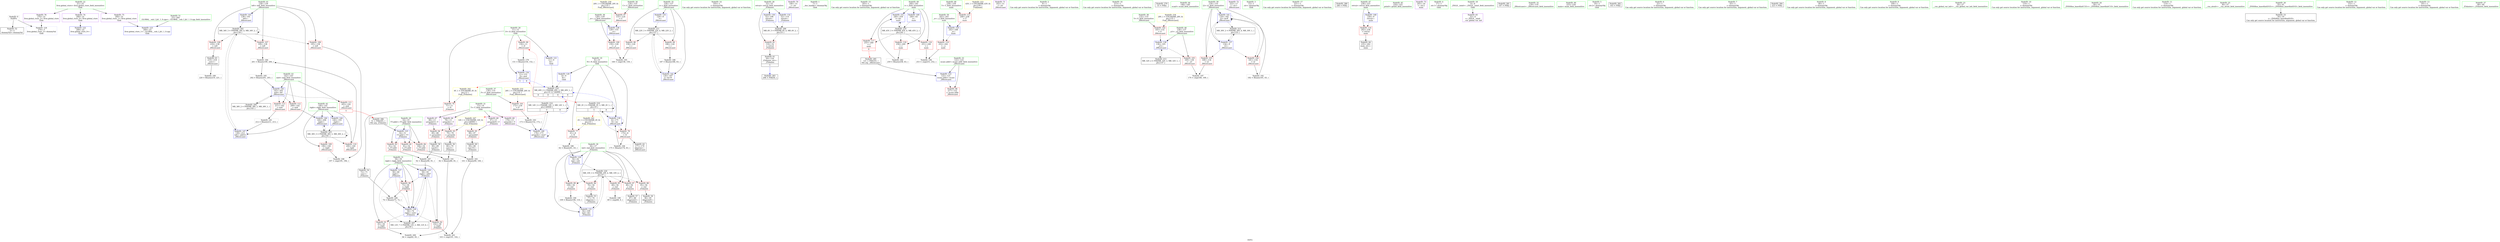 digraph "SVFG" {
	label="SVFG";

	Node0x555a7281dc70 [shape=record,color=grey,label="{NodeID: 0\nNullPtr}"];
	Node0x555a7281dc70 -> Node0x555a7283abd0[style=solid];
	Node0x555a7281dc70 -> Node0x555a7283f820[style=solid];
	Node0x555a72842990 [shape=record,color=grey,label="{NodeID: 180\n220 = Binary(219, 221, )\n}"];
	Node0x555a72839910 [shape=record,color=red,label="{NodeID: 97\n155\<--124\n\<--C\n_Z8testcasei\n}"];
	Node0x555a72839910 -> Node0x555a72840210[style=solid];
	Node0x555a72837940 [shape=record,color=green,label="{NodeID: 14\n193\<--1\n\<--dummyObj\nCan only get source location for instruction, argument, global var or function.}"];
	Node0x555a7283d440 [shape=record,color=grey,label="{NodeID: 194\n175 = Binary(174, 63, )\n}"];
	Node0x555a7283d440 -> Node0x555a72840480[style=solid];
	Node0x555a7283a470 [shape=record,color=red,label="{NodeID: 111\n205\<--142\n\<--mid\n_Z8testcasei\n|{<s0>5}}"];
	Node0x555a7283a470:s0 -> Node0x555a72863950[style=solid,color=red];
	Node0x555a72838740 [shape=record,color=green,label="{NodeID: 28\n52\<--53\nretval\<--retval_field_insensitive\n_Z5dasiex\n}"];
	Node0x555a72838740 -> Node0x555a7283c450[style=solid];
	Node0x555a72838740 -> Node0x555a7283fd30[style=solid];
	Node0x555a72838740 -> Node0x555a7283fed0[style=solid];
	Node0x555a7283f920 [shape=record,color=blue,label="{NodeID: 125\n54\<--51\nTT.addr\<--TT\n_Z5dasiex\n}"];
	Node0x555a7283f920 -> Node0x555a7283c520[style=dashed];
	Node0x555a7283f920 -> Node0x555a7283c5f0[style=dashed];
	Node0x555a7283f920 -> Node0x555a7283c6c0[style=dashed];
	Node0x555a728392d0 [shape=record,color=green,label="{NodeID: 42\n140\<--141\nright\<--right_field_insensitive\n_Z8testcasei\n}"];
	Node0x555a728392d0 -> Node0x555a7283a2d0[style=solid];
	Node0x555a728392d0 -> Node0x555a7283a3a0[style=solid];
	Node0x555a728392d0 -> Node0x555a72840890[style=solid];
	Node0x555a728392d0 -> Node0x555a72840a30[style=solid];
	Node0x555a72840480 [shape=record,color=blue,label="{NodeID: 139\n8\<--175\nN\<--inc\n_Z8testcasei\n}"];
	Node0x555a72840480 -> Node0x555a7283c1e0[style=dashed];
	Node0x555a72840480 -> Node0x555a72840480[style=dashed];
	Node0x555a72840480 -> Node0x555a7284e9b0[style=dashed];
	Node0x555a7283af70 [shape=record,color=black,label="{NodeID: 56\n80\<--79\nconv2\<--\n_Z5dasiex\n}"];
	Node0x555a7283af70 -> Node0x555a72843a10[style=solid];
	Node0x555a7283bad0 [shape=record,color=purple,label="{NodeID: 70\n146\<--15\n\<--.str\n_Z8testcasei\n}"];
	Node0x555a7283c6c0 [shape=record,color=red,label="{NodeID: 84\n100\<--54\n\<--TT.addr\n_Z5dasiex\n}"];
	Node0x555a7283c6c0 -> Node0x555a72842e10[style=solid];
	Node0x555a72836a40 [shape=record,color=green,label="{NodeID: 1\n7\<--1\n__dso_handle\<--dummyObj\nGlob }"];
	Node0x555a72842b10 [shape=record,color=grey,label="{NodeID: 181\n212 = Binary(211, 213, )\n}"];
	Node0x555a72842b10 -> Node0x555a72840b00[style=solid];
	Node0x555a728399e0 [shape=record,color=red,label="{NodeID: 98\n158\<--126\n\<--i\n_Z8testcasei\n}"];
	Node0x555a728399e0 -> Node0x555a7283d5c0[style=solid];
	Node0x555a72837a40 [shape=record,color=green,label="{NodeID: 15\n203\<--1\n\<--dummyObj\nCan only get source location for instruction, argument, global var or function.}"];
	Node0x555a7283d5c0 [shape=record,color=grey,label="{NodeID: 195\n160 = cmp(158, 159, )\n}"];
	Node0x555a7283a540 [shape=record,color=red,label="{NodeID: 112\n208\<--142\n\<--mid\n_Z8testcasei\n}"];
	Node0x555a7283a540 -> Node0x555a72840a30[style=solid];
	Node0x555a72838810 [shape=record,color=green,label="{NodeID: 29\n54\<--55\nTT.addr\<--TT.addr_field_insensitive\n_Z5dasiex\n}"];
	Node0x555a72838810 -> Node0x555a7283c520[style=solid];
	Node0x555a72838810 -> Node0x555a7283c5f0[style=solid];
	Node0x555a72838810 -> Node0x555a7283c6c0[style=solid];
	Node0x555a72838810 -> Node0x555a7283f920[style=solid];
	Node0x555a7283f9f0 [shape=record,color=blue,label="{NodeID: 126\n56\<--62\nind\<--sub\n_Z5dasiex\n}"];
	Node0x555a7283f9f0 -> Node0x555a72851be0[style=dashed];
	Node0x555a728393a0 [shape=record,color=green,label="{NodeID: 43\n142\<--143\nmid\<--mid_field_insensitive\n_Z8testcasei\n}"];
	Node0x555a728393a0 -> Node0x555a7283a470[style=solid];
	Node0x555a728393a0 -> Node0x555a7283a540[style=solid];
	Node0x555a728393a0 -> Node0x555a7283a610[style=solid];
	Node0x555a728393a0 -> Node0x555a72840960[style=solid];
	Node0x555a72853910 [shape=record,color=yellow,style=double,label="{NodeID: 223\n43V_1 = ENCHI(MR_43V_0)\npts\{239 \}\nFun[main]}"];
	Node0x555a72853910 -> Node0x555a7283a7b0[style=dashed];
	Node0x555a72840550 [shape=record,color=blue,label="{NodeID: 140\n178\<--173\narrayidx\<--mul7\n_Z8testcasei\n}"];
	Node0x555a72840550 -> Node0x555a72840550[style=dashed];
	Node0x555a72840550 -> Node0x555a7284fdb0[style=dashed];
	Node0x555a7283b040 [shape=record,color=black,label="{NodeID: 57\n87\<--86\nidxprom4\<--\n_Z5dasiex\n}"];
	Node0x555a7283bba0 [shape=record,color=purple,label="{NodeID: 71\n162\<--15\n\<--.str\n_Z8testcasei\n}"];
	Node0x555a7283c790 [shape=record,color=red,label="{NodeID: 85\n68\<--56\n\<--ind\n_Z5dasiex\n}"];
	Node0x555a7283c790 -> Node0x555a7283dbc0[style=solid];
	Node0x555a72836ad0 [shape=record,color=green,label="{NodeID: 2\n9\<--1\n\<--dummyObj\nCan only get source location for instruction, argument, global var or function.}"];
	Node0x555a72842c90 [shape=record,color=grey,label="{NodeID: 182\n259 = Binary(258, 63, )\n}"];
	Node0x555a72842c90 -> Node0x555a72840e40[style=solid];
	Node0x555a72839ab0 [shape=record,color=red,label="{NodeID: 99\n186\<--126\n\<--i\n_Z8testcasei\n}"];
	Node0x555a72839ab0 -> Node0x555a72843590[style=solid];
	Node0x555a72837b40 [shape=record,color=green,label="{NodeID: 16\n213\<--1\n\<--dummyObj\nCan only get source location for instruction, argument, global var or function.}"];
	Node0x555a725ee610 [shape=record,color=black,label="{NodeID: 279\n33 = PHI()\n}"];
	Node0x555a7283d740 [shape=record,color=grey,label="{NodeID: 196\n253 = cmp(251, 252, )\n}"];
	Node0x555a7283a610 [shape=record,color=red,label="{NodeID: 113\n211\<--142\n\<--mid\n_Z8testcasei\n}"];
	Node0x555a7283a610 -> Node0x555a72842b10[style=solid];
	Node0x555a728388e0 [shape=record,color=green,label="{NodeID: 30\n56\<--57\nind\<--ind_field_insensitive\n_Z5dasiex\n}"];
	Node0x555a728388e0 -> Node0x555a7283c790[style=solid];
	Node0x555a728388e0 -> Node0x555a7283c860[style=solid];
	Node0x555a728388e0 -> Node0x555a7283c930[style=solid];
	Node0x555a728388e0 -> Node0x555a7283ca00[style=solid];
	Node0x555a728388e0 -> Node0x555a7283cad0[style=solid];
	Node0x555a728388e0 -> Node0x555a7283f9f0[style=solid];
	Node0x555a728388e0 -> Node0x555a7283fe00[style=solid];
	Node0x555a7284e9b0 [shape=record,color=black,label="{NodeID: 210\nMR_2V_2 = PHI(MR_2V_3, MR_2V_1, )\npts\{10 \}\n|{|<s3>5|<s4>8}}"];
	Node0x555a7284e9b0 -> Node0x555a7283c1e0[style=dashed];
	Node0x555a7284e9b0 -> Node0x555a72840480[style=dashed];
	Node0x555a7284e9b0 -> Node0x555a7284e9b0[style=dashed];
	Node0x555a7284e9b0:s3 -> Node0x555a72854930[style=dashed,color=red];
	Node0x555a7284e9b0:s4 -> Node0x555a728511b0[style=dashed,color=blue];
	Node0x555a7283fac0 [shape=record,color=blue,label="{NodeID: 127\n58\<--66\nright\<--\n_Z5dasiex\n}"];
	Node0x555a7283fac0 -> Node0x555a7283cba0[style=dashed];
	Node0x555a7283fac0 -> Node0x555a7283fb90[style=dashed];
	Node0x555a7283fac0 -> Node0x555a7284dab0[style=dashed];
	Node0x555a72839470 [shape=record,color=green,label="{NodeID: 44\n148\<--149\nscanf\<--scanf_field_insensitive\n}"];
	Node0x555a72840620 [shape=record,color=blue,label="{NodeID: 141\n134\<--182\ni2\<--inc8\n_Z8testcasei\n}"];
	Node0x555a72840620 -> Node0x555a72839df0[style=dashed];
	Node0x555a72840620 -> Node0x555a72839ec0[style=dashed];
	Node0x555a72840620 -> Node0x555a72840620[style=dashed];
	Node0x555a72840620 -> Node0x555a7284f3b0[style=dashed];
	Node0x555a7283b110 [shape=record,color=black,label="{NodeID: 58\n90\<--89\nconv6\<--\n_Z5dasiex\n}"];
	Node0x555a7283b110 -> Node0x555a72843410[style=solid];
	Node0x555a7283bc70 [shape=record,color=purple,label="{NodeID: 72\n222\<--17\n\<--.str.1\n_Z8testcasei\n}"];
	Node0x555a7283c860 [shape=record,color=red,label="{NodeID: 86\n76\<--56\n\<--ind\n_Z5dasiex\n}"];
	Node0x555a7283c860 -> Node0x555a7283aea0[style=solid];
	Node0x555a72836b60 [shape=record,color=green,label="{NodeID: 3\n15\<--1\n.str\<--dummyObj\nGlob }"];
	Node0x555a72842e10 [shape=record,color=grey,label="{NodeID: 183\n101 = Binary(99, 100, )\n}"];
	Node0x555a72842e10 -> Node0x555a7283dec0[style=solid];
	Node0x555a72839b80 [shape=record,color=red,label="{NodeID: 100\n159\<--128\n\<--_n\n_Z8testcasei\n}"];
	Node0x555a72839b80 -> Node0x555a7283d5c0[style=solid];
	Node0x555a72837c40 [shape=record,color=green,label="{NodeID: 17\n221\<--1\n\<--dummyObj\nCan only get source location for instruction, argument, global var or function.}"];
	Node0x555a72863260 [shape=record,color=black,label="{NodeID: 280\n246 = PHI()\n}"];
	Node0x555a7283d8c0 [shape=record,color=grey,label="{NodeID: 197\n170 = cmp(168, 169, )\n}"];
	Node0x555a7283a6e0 [shape=record,color=red,label="{NodeID: 114\n262\<--236\n\<--retval\nmain\n}"];
	Node0x555a7283a6e0 -> Node0x555a7283b5f0[style=solid];
	Node0x555a728389b0 [shape=record,color=green,label="{NodeID: 31\n58\<--59\nright\<--right_field_insensitive\n_Z5dasiex\n}"];
	Node0x555a728389b0 -> Node0x555a7283cba0[style=solid];
	Node0x555a728389b0 -> Node0x555a7283cc70[style=solid];
	Node0x555a728389b0 -> Node0x555a7283cd40[style=solid];
	Node0x555a728389b0 -> Node0x555a7283fac0[style=solid];
	Node0x555a728389b0 -> Node0x555a7283fb90[style=solid];
	Node0x555a728389b0 -> Node0x555a7283fc60[style=solid];
	Node0x555a7284eeb0 [shape=record,color=black,label="{NodeID: 211\nMR_22V_3 = PHI(MR_22V_4, MR_22V_2, )\npts\{127 \}\n}"];
	Node0x555a7284eeb0 -> Node0x555a728399e0[style=dashed];
	Node0x555a7284eeb0 -> Node0x555a72839ab0[style=dashed];
	Node0x555a7284eeb0 -> Node0x555a728406f0[style=dashed];
	Node0x555a7283fb90 [shape=record,color=blue,label="{NodeID: 128\n58\<--74\nright\<--sub1\n_Z5dasiex\n}"];
	Node0x555a7283fb90 -> Node0x555a7283cba0[style=dashed];
	Node0x555a7283fb90 -> Node0x555a7283cc70[style=dashed];
	Node0x555a7283fb90 -> Node0x555a7283cd40[style=dashed];
	Node0x555a7283fb90 -> Node0x555a7283fb90[style=dashed];
	Node0x555a7283fb90 -> Node0x555a7283fc60[style=dashed];
	Node0x555a7283fb90 -> Node0x555a7284dab0[style=dashed];
	Node0x555a72839570 [shape=record,color=green,label="{NodeID: 45\n224\<--225\nprintf\<--printf_field_insensitive\n}"];
	Node0x555a728406f0 [shape=record,color=blue,label="{NodeID: 142\n126\<--187\ni\<--inc10\n_Z8testcasei\n}"];
	Node0x555a728406f0 -> Node0x555a7284eeb0[style=dashed];
	Node0x555a7283b1e0 [shape=record,color=black,label="{NodeID: 59\n96\<--95\nidxprom8\<--\n_Z5dasiex\n}"];
	Node0x555a7283bd40 [shape=record,color=purple,label="{NodeID: 73\n245\<--19\n\<--.str.2\nmain\n}"];
	Node0x555a7283c930 [shape=record,color=red,label="{NodeID: 87\n86\<--56\n\<--ind\n_Z5dasiex\n}"];
	Node0x555a7283c930 -> Node0x555a7283b040[style=solid];
	Node0x555a72836bf0 [shape=record,color=green,label="{NodeID: 4\n17\<--1\n.str.1\<--dummyObj\nGlob }"];
	Node0x555a72842f90 [shape=record,color=grey,label="{NodeID: 184\n201 = Binary(199, 200, )\n}"];
	Node0x555a72842f90 -> Node0x555a72843110[style=solid];
	Node0x555a72839c50 [shape=record,color=red,label="{NodeID: 101\n172\<--130\n\<--P\n_Z8testcasei\n}"];
	Node0x555a72839c50 -> Node0x555a7283d2c0[style=solid];
	Node0x555a72837d40 [shape=record,color=green,label="{NodeID: 18\n4\<--6\n_ZStL8__ioinit\<--_ZStL8__ioinit_field_insensitive\nGlob }"];
	Node0x555a72837d40 -> Node0x555a7283b6c0[style=solid];
	Node0x555a72863360 [shape=record,color=black,label="{NodeID: 281\n147 = PHI()\n}"];
	Node0x555a7283da40 [shape=record,color=grey,label="{NodeID: 198\n197 = cmp(195, 196, )\n}"];
	Node0x555a7283a7b0 [shape=record,color=red,label="{NodeID: 115\n248\<--238\n\<--T\nmain\n}"];
	Node0x555a7283a7b0 -> Node0x555a72840d70[style=solid];
	Node0x555a72838a80 [shape=record,color=green,label="{NodeID: 32\n118\<--119\n_Z8testcasei\<--_Z8testcasei_field_insensitive\n}"];
	Node0x555a7284f3b0 [shape=record,color=black,label="{NodeID: 212\nMR_30V_2 = PHI(MR_30V_4, MR_30V_1, )\npts\{135 \}\n}"];
	Node0x555a7284f3b0 -> Node0x555a728402e0[style=dashed];
	Node0x555a7283fc60 [shape=record,color=blue,label="{NodeID: 129\n58\<--92\nright\<--add7\n_Z5dasiex\n}"];
	Node0x555a7283fc60 -> Node0x555a7283cba0[style=dashed];
	Node0x555a7283fc60 -> Node0x555a7283cd40[style=dashed];
	Node0x555a7283fc60 -> Node0x555a7283fb90[style=dashed];
	Node0x555a7283fc60 -> Node0x555a7284dab0[style=dashed];
	Node0x555a72839670 [shape=record,color=green,label="{NodeID: 46\n233\<--234\nmain\<--main_field_insensitive\n}"];
	Node0x555a728407c0 [shape=record,color=blue,label="{NodeID: 143\n138\<--191\nleft\<--\n_Z8testcasei\n}"];
	Node0x555a728407c0 -> Node0x555a7284c1b0[style=dashed];
	Node0x555a7283b2b0 [shape=record,color=black,label="{NodeID: 60\n99\<--98\nconv10\<--\n_Z5dasiex\n}"];
	Node0x555a7283b2b0 -> Node0x555a72842e10[style=solid];
	Node0x555a7283be10 [shape=record,color=purple,label="{NodeID: 74\n268\<--21\nllvm.global_ctors_0\<--llvm.global_ctors\nGlob }"];
	Node0x555a7283be10 -> Node0x555a7283f620[style=solid];
	Node0x555a7283ca00 [shape=record,color=red,label="{NodeID: 88\n95\<--56\n\<--ind\n_Z5dasiex\n}"];
	Node0x555a7283ca00 -> Node0x555a7283b1e0[style=solid];
	Node0x555a72837430 [shape=record,color=green,label="{NodeID: 5\n19\<--1\n.str.2\<--dummyObj\nGlob }"];
	Node0x555a72843110 [shape=record,color=grey,label="{NodeID: 185\n202 = Binary(201, 203, )\n}"];
	Node0x555a72843110 -> Node0x555a72840960[style=solid];
	Node0x555a72839d20 [shape=record,color=red,label="{NodeID: 102\n165\<--132\n\<--V\n_Z8testcasei\n}"];
	Node0x555a72839d20 -> Node0x555a728403b0[style=solid];
	Node0x555a72837e40 [shape=record,color=green,label="{NodeID: 19\n8\<--10\nN\<--N_field_insensitive\nGlob }"];
	Node0x555a72837e40 -> Node0x555a7283c110[style=solid];
	Node0x555a72837e40 -> Node0x555a7283c1e0[style=solid];
	Node0x555a72837e40 -> Node0x555a7283f420[style=solid];
	Node0x555a72837e40 -> Node0x555a72840480[style=solid];
	Node0x555a72863460 [shape=record,color=black,label="{NodeID: 282\n163 = PHI()\n}"];
	Node0x555a7283dbc0 [shape=record,color=grey,label="{NodeID: 199\n69 = cmp(68, 9, )\n}"];
	Node0x555a7283f0e0 [shape=record,color=red,label="{NodeID: 116\n251\<--240\n\<--i\nmain\n}"];
	Node0x555a7283f0e0 -> Node0x555a7283d740[style=solid];
	Node0x555a72838b80 [shape=record,color=green,label="{NodeID: 33\n122\<--123\nncase.addr\<--ncase.addr_field_insensitive\n_Z8testcasei\n}"];
	Node0x555a72838b80 -> Node0x555a72839840[style=solid];
	Node0x555a72838b80 -> Node0x555a7283ffa0[style=solid];
	Node0x555a7284f8b0 [shape=record,color=black,label="{NodeID: 213\nMR_32V_2 = PHI(MR_32V_3, MR_32V_1, )\npts\{137 \}\n}"];
	Node0x555a7284f8b0 -> Node0x555a728403b0[style=dashed];
	Node0x555a7283fd30 [shape=record,color=blue,label="{NodeID: 130\n52\<--106\nretval\<--\n_Z5dasiex\n}"];
	Node0x555a7283fd30 -> Node0x555a7284d5b0[style=dashed];
	Node0x555a72839770 [shape=record,color=green,label="{NodeID: 47\n236\<--237\nretval\<--retval_field_insensitive\nmain\n}"];
	Node0x555a72839770 -> Node0x555a7283a6e0[style=solid];
	Node0x555a72839770 -> Node0x555a72840bd0[style=solid];
	Node0x555a72840890 [shape=record,color=blue,label="{NodeID: 144\n140\<--193\nright\<--\n_Z8testcasei\n}"];
	Node0x555a72840890 -> Node0x555a7284c6b0[style=dashed];
	Node0x555a7283b380 [shape=record,color=black,label="{NodeID: 61\n50\<--116\n_Z5dasiex_ret\<--\n_Z5dasiex\n|{<s0>5}}"];
	Node0x555a7283b380:s0 -> Node0x555a72863560[style=solid,color=blue];
	Node0x555a72854930 [shape=record,color=yellow,style=double,label="{NodeID: 241\n2V_1 = ENCHI(MR_2V_0)\npts\{10 \}\nFun[_Z5dasiex]}"];
	Node0x555a72854930 -> Node0x555a7283c110[style=dashed];
	Node0x555a7283bf10 [shape=record,color=purple,label="{NodeID: 75\n269\<--21\nllvm.global_ctors_1\<--llvm.global_ctors\nGlob }"];
	Node0x555a7283bf10 -> Node0x555a7283f720[style=solid];
	Node0x555a7283cad0 [shape=record,color=red,label="{NodeID: 89\n108\<--56\n\<--ind\n_Z5dasiex\n}"];
	Node0x555a7283cad0 -> Node0x555a72843890[style=solid];
	Node0x555a728374c0 [shape=record,color=green,label="{NodeID: 6\n22\<--1\n\<--dummyObj\nCan only get source location for instruction, argument, global var or function.}"];
	Node0x555a72843290 [shape=record,color=grey,label="{NodeID: 186\n62 = Binary(61, 63, )\n}"];
	Node0x555a72843290 -> Node0x555a7283f9f0[style=solid];
	Node0x555a72839df0 [shape=record,color=red,label="{NodeID: 103\n168\<--134\n\<--i2\n_Z8testcasei\n}"];
	Node0x555a72839df0 -> Node0x555a7283d8c0[style=solid];
	Node0x555a72837f40 [shape=record,color=green,label="{NodeID: 20\n11\<--12\nD\<--D_field_insensitive\nGlob }"];
	Node0x555a72837f40 -> Node0x555a7283c2b0[style=solid];
	Node0x555a72837f40 -> Node0x555a7283c380[style=solid];
	Node0x555a72837f40 -> Node0x555a7283f520[style=solid];
	Node0x555a72837f40 -> Node0x555a72840070[style=solid];
	Node0x555a72863560 [shape=record,color=black,label="{NodeID: 283\n206 = PHI(50, )\n}"];
	Node0x555a7283dd40 [shape=record,color=grey,label="{NodeID: 200\n84 = cmp(82, 83, )\n}"];
	Node0x555a7283f1b0 [shape=record,color=red,label="{NodeID: 117\n255\<--240\n\<--i\nmain\n|{<s0>8}}"];
	Node0x555a7283f1b0:s0 -> Node0x555a72863790[style=solid,color=red];
	Node0x555a72838c50 [shape=record,color=green,label="{NodeID: 34\n124\<--125\nC\<--C_field_insensitive\n_Z8testcasei\n}"];
	Node0x555a72838c50 -> Node0x555a72839910[style=solid];
	Node0x555a7284fdb0 [shape=record,color=black,label="{NodeID: 214\nMR_14V_2 = PHI(MR_14V_3, MR_14V_1, )\npts\{140000 \}\n|{|<s2>5|<s3>8}}"];
	Node0x555a7284fdb0 -> Node0x555a72840550[style=dashed];
	Node0x555a7284fdb0 -> Node0x555a7284fdb0[style=dashed];
	Node0x555a7284fdb0:s2 -> Node0x555a72854ea0[style=dashed,color=red];
	Node0x555a7284fdb0:s3 -> Node0x555a728511b0[style=dashed,color=blue];
	Node0x555a7283fe00 [shape=record,color=blue,label="{NodeID: 131\n56\<--109\nind\<--dec\n_Z5dasiex\n}"];
	Node0x555a7283fe00 -> Node0x555a72851be0[style=dashed];
	Node0x555a7283a860 [shape=record,color=green,label="{NodeID: 48\n238\<--239\nT\<--T_field_insensitive\nmain\n}"];
	Node0x555a7283a860 -> Node0x555a7283a7b0[style=solid];
	Node0x555a72840960 [shape=record,color=blue,label="{NodeID: 145\n142\<--202\nmid\<--div\n_Z8testcasei\n}"];
	Node0x555a72840960 -> Node0x555a7283a470[style=dashed];
	Node0x555a72840960 -> Node0x555a7283a540[style=dashed];
	Node0x555a72840960 -> Node0x555a7283a610[style=dashed];
	Node0x555a72840960 -> Node0x555a7284cbb0[style=dashed];
	Node0x555a7283b450 [shape=record,color=black,label="{NodeID: 62\n177\<--174\nidxprom\<--\n_Z8testcasei\n}"];
	Node0x555a72854a40 [shape=record,color=yellow,style=double,label="{NodeID: 242\n4V_1 = ENCHI(MR_4V_0)\npts\{12 \}\nFun[_Z5dasiex]}"];
	Node0x555a72854a40 -> Node0x555a7283c2b0[style=dashed];
	Node0x555a7283c010 [shape=record,color=purple,label="{NodeID: 76\n270\<--21\nllvm.global_ctors_2\<--llvm.global_ctors\nGlob }"];
	Node0x555a7283c010 -> Node0x555a7283f820[style=solid];
	Node0x555a7283cba0 [shape=record,color=red,label="{NodeID: 90\n73\<--58\n\<--right\n_Z5dasiex\n}"];
	Node0x555a7283cba0 -> Node0x555a72843710[style=solid];
	Node0x555a72837550 [shape=record,color=green,label="{NodeID: 7\n63\<--1\n\<--dummyObj\nCan only get source location for instruction, argument, global var or function.}"];
	Node0x555a72843410 [shape=record,color=grey,label="{NodeID: 187\n92 = Binary(90, 91, )\n}"];
	Node0x555a72843410 -> Node0x555a7283fc60[style=solid];
	Node0x555a72839ec0 [shape=record,color=red,label="{NodeID: 104\n181\<--134\n\<--i2\n_Z8testcasei\n}"];
	Node0x555a72839ec0 -> Node0x555a7283d140[style=solid];
	Node0x555a72838040 [shape=record,color=green,label="{NodeID: 21\n13\<--14\nT\<--T_field_insensitive\nGlob }"];
	Node0x555a72838040 -> Node0x555a7283b790[style=solid];
	Node0x555a72838040 -> Node0x555a7283b860[style=solid];
	Node0x555a72838040 -> Node0x555a7283b930[style=solid];
	Node0x555a72838040 -> Node0x555a7283ba00[style=solid];
	Node0x555a728636c0 [shape=record,color=black,label="{NodeID: 284\n223 = PHI()\n}"];
	Node0x555a7283dec0 [shape=record,color=grey,label="{NodeID: 201\n103 = cmp(101, 102, )\n}"];
	Node0x555a7283f280 [shape=record,color=red,label="{NodeID: 118\n258\<--240\n\<--i\nmain\n}"];
	Node0x555a7283f280 -> Node0x555a72842c90[style=solid];
	Node0x555a72838d20 [shape=record,color=green,label="{NodeID: 35\n126\<--127\ni\<--i_field_insensitive\n_Z8testcasei\n}"];
	Node0x555a72838d20 -> Node0x555a728399e0[style=solid];
	Node0x555a72838d20 -> Node0x555a72839ab0[style=solid];
	Node0x555a72838d20 -> Node0x555a72840140[style=solid];
	Node0x555a72838d20 -> Node0x555a728406f0[style=solid];
	Node0x555a7283fed0 [shape=record,color=blue,label="{NodeID: 132\n52\<--114\nretval\<--\n_Z5dasiex\n}"];
	Node0x555a7283fed0 -> Node0x555a7284d5b0[style=dashed];
	Node0x555a7283a930 [shape=record,color=green,label="{NodeID: 49\n240\<--241\ni\<--i_field_insensitive\nmain\n}"];
	Node0x555a7283a930 -> Node0x555a7283f0e0[style=solid];
	Node0x555a7283a930 -> Node0x555a7283f1b0[style=solid];
	Node0x555a7283a930 -> Node0x555a7283f280[style=solid];
	Node0x555a7283a930 -> Node0x555a72840ca0[style=solid];
	Node0x555a7283a930 -> Node0x555a72840e40[style=solid];
	Node0x555a72840a30 [shape=record,color=blue,label="{NodeID: 146\n140\<--208\nright\<--\n_Z8testcasei\n}"];
	Node0x555a72840a30 -> Node0x555a7284c6b0[style=dashed];
	Node0x555a7283b520 [shape=record,color=black,label="{NodeID: 63\n219\<--218\nconv\<--\n_Z8testcasei\n}"];
	Node0x555a7283b520 -> Node0x555a72842990[style=solid];
	Node0x555a7283c110 [shape=record,color=red,label="{NodeID: 77\n61\<--8\n\<--N\n_Z5dasiex\n}"];
	Node0x555a7283c110 -> Node0x555a72843290[style=solid];
	Node0x555a7283cc70 [shape=record,color=red,label="{NodeID: 91\n83\<--58\n\<--right\n_Z5dasiex\n}"];
	Node0x555a7283cc70 -> Node0x555a7283dd40[style=solid];
	Node0x555a728375e0 [shape=record,color=green,label="{NodeID: 8\n66\<--1\n\<--dummyObj\nCan only get source location for instruction, argument, global var or function.}"];
	Node0x555a72843590 [shape=record,color=grey,label="{NodeID: 188\n187 = Binary(186, 63, )\n}"];
	Node0x555a72843590 -> Node0x555a728406f0[style=solid];
	Node0x555a72839f90 [shape=record,color=red,label="{NodeID: 105\n169\<--136\n\<--_n3\n_Z8testcasei\n}"];
	Node0x555a72839f90 -> Node0x555a7283d8c0[style=solid];
	Node0x555a72838140 [shape=record,color=green,label="{NodeID: 22\n21\<--25\nllvm.global_ctors\<--llvm.global_ctors_field_insensitive\nGlob }"];
	Node0x555a72838140 -> Node0x555a7283be10[style=solid];
	Node0x555a72838140 -> Node0x555a7283bf10[style=solid];
	Node0x555a72838140 -> Node0x555a7283c010[style=solid];
	Node0x555a72863790 [shape=record,color=black,label="{NodeID: 285\n121 = PHI(255, )\n0th arg _Z8testcasei }"];
	Node0x555a72863790 -> Node0x555a7283ffa0[style=solid];
	Node0x555a7284c1b0 [shape=record,color=black,label="{NodeID: 202\nMR_34V_3 = PHI(MR_34V_4, MR_34V_2, )\npts\{139 \}\n}"];
	Node0x555a7284c1b0 -> Node0x555a7283a060[style=dashed];
	Node0x555a7284c1b0 -> Node0x555a7283a130[style=dashed];
	Node0x555a7284c1b0 -> Node0x555a7283a200[style=dashed];
	Node0x555a7284c1b0 -> Node0x555a72840b00[style=dashed];
	Node0x555a7284c1b0 -> Node0x555a7284c1b0[style=dashed];
	Node0x555a7283f350 [shape=record,color=red,label="{NodeID: 119\n252\<--242\n\<--_n\nmain\n}"];
	Node0x555a7283f350 -> Node0x555a7283d740[style=solid];
	Node0x555a72838df0 [shape=record,color=green,label="{NodeID: 36\n128\<--129\n_n\<--_n_field_insensitive\n_Z8testcasei\n}"];
	Node0x555a72838df0 -> Node0x555a72839b80[style=solid];
	Node0x555a72838df0 -> Node0x555a72840210[style=solid];
	Node0x555a7283ffa0 [shape=record,color=blue,label="{NodeID: 133\n122\<--121\nncase.addr\<--ncase\n_Z8testcasei\n}"];
	Node0x555a7283ffa0 -> Node0x555a72839840[style=dashed];
	Node0x555a7283aa00 [shape=record,color=green,label="{NodeID: 50\n242\<--243\n_n\<--_n_field_insensitive\nmain\n}"];
	Node0x555a7283aa00 -> Node0x555a7283f350[style=solid];
	Node0x555a7283aa00 -> Node0x555a72840d70[style=solid];
	Node0x555a72853f90 [shape=record,color=yellow,style=double,label="{NodeID: 230\n20V_1 = ENCHI(MR_20V_0)\npts\{125 \}\nFun[_Z8testcasei]}"];
	Node0x555a72853f90 -> Node0x555a72839910[style=dashed];
	Node0x555a72840b00 [shape=record,color=blue,label="{NodeID: 147\n138\<--212\nleft\<--add14\n_Z8testcasei\n}"];
	Node0x555a72840b00 -> Node0x555a7284c1b0[style=dashed];
	Node0x555a7283b5f0 [shape=record,color=black,label="{NodeID: 64\n235\<--262\nmain_ret\<--\nmain\n}"];
	Node0x555a7283c1e0 [shape=record,color=red,label="{NodeID: 78\n174\<--8\n\<--N\n_Z8testcasei\n}"];
	Node0x555a7283c1e0 -> Node0x555a7283b450[style=solid];
	Node0x555a7283c1e0 -> Node0x555a7283d440[style=solid];
	Node0x555a7283cd40 [shape=record,color=red,label="{NodeID: 92\n102\<--58\n\<--right\n_Z5dasiex\n}"];
	Node0x555a7283cd40 -> Node0x555a7283dec0[style=solid];
	Node0x555a72837670 [shape=record,color=green,label="{NodeID: 9\n106\<--1\n\<--dummyObj\nCan only get source location for instruction, argument, global var or function.}"];
	Node0x555a72843710 [shape=record,color=grey,label="{NodeID: 189\n74 = Binary(73, 72, )\n}"];
	Node0x555a72843710 -> Node0x555a7283fb90[style=solid];
	Node0x555a7283a060 [shape=record,color=red,label="{NodeID: 106\n195\<--138\n\<--left\n_Z8testcasei\n}"];
	Node0x555a7283a060 -> Node0x555a7283da40[style=solid];
	Node0x555a72838240 [shape=record,color=green,label="{NodeID: 23\n26\<--27\n__cxx_global_var_init\<--__cxx_global_var_init_field_insensitive\n}"];
	Node0x555a72863950 [shape=record,color=black,label="{NodeID: 286\n51 = PHI(205, )\n0th arg _Z5dasiex }"];
	Node0x555a72863950 -> Node0x555a7283f920[style=solid];
	Node0x555a7284c6b0 [shape=record,color=black,label="{NodeID: 203\nMR_36V_3 = PHI(MR_36V_5, MR_36V_2, )\npts\{141 \}\n}"];
	Node0x555a7284c6b0 -> Node0x555a7283a2d0[style=dashed];
	Node0x555a7284c6b0 -> Node0x555a7283a3a0[style=dashed];
	Node0x555a7284c6b0 -> Node0x555a72840a30[style=dashed];
	Node0x555a7284c6b0 -> Node0x555a7284c6b0[style=dashed];
	Node0x555a7283f420 [shape=record,color=blue,label="{NodeID: 120\n8\<--9\nN\<--\nGlob }"];
	Node0x555a7283f420 -> Node0x555a728511b0[style=dashed];
	Node0x555a72838ec0 [shape=record,color=green,label="{NodeID: 37\n130\<--131\nP\<--P_field_insensitive\n_Z8testcasei\n}"];
	Node0x555a72838ec0 -> Node0x555a72839c50[style=solid];
	Node0x555a72840070 [shape=record,color=blue,label="{NodeID: 134\n11\<--151\nD\<--mul\n_Z8testcasei\n|{<s0>5|<s1>8}}"];
	Node0x555a72840070:s0 -> Node0x555a72854a40[style=dashed,color=red];
	Node0x555a72840070:s1 -> Node0x555a728511b0[style=dashed,color=blue];
	Node0x555a7283aad0 [shape=record,color=green,label="{NodeID: 51\n23\<--264\n_GLOBAL__sub_I_jh1_1_0.cpp\<--_GLOBAL__sub_I_jh1_1_0.cpp_field_insensitive\n}"];
	Node0x555a7283aad0 -> Node0x555a7283f720[style=solid];
	Node0x555a72840bd0 [shape=record,color=blue,label="{NodeID: 148\n236\<--9\nretval\<--\nmain\n}"];
	Node0x555a72840bd0 -> Node0x555a7283a6e0[style=dashed];
	Node0x555a7283b6c0 [shape=record,color=purple,label="{NodeID: 65\n32\<--4\n\<--_ZStL8__ioinit\n__cxx_global_var_init\n}"];
	Node0x555a7283c2b0 [shape=record,color=red,label="{NodeID: 79\n71\<--11\n\<--D\n_Z5dasiex\n}"];
	Node0x555a7283c2b0 -> Node0x555a7283add0[style=solid];
	Node0x555a7283ce10 [shape=record,color=red,label="{NodeID: 93\n79\<--78\n\<--arrayidx\n_Z5dasiex\n}"];
	Node0x555a7283ce10 -> Node0x555a7283af70[style=solid];
	Node0x555a72837700 [shape=record,color=green,label="{NodeID: 10\n110\<--1\n\<--dummyObj\nCan only get source location for instruction, argument, global var or function.}"];
	Node0x555a72843890 [shape=record,color=grey,label="{NodeID: 190\n109 = Binary(108, 110, )\n}"];
	Node0x555a72843890 -> Node0x555a7283fe00[style=solid];
	Node0x555a7283a130 [shape=record,color=red,label="{NodeID: 107\n199\<--138\n\<--left\n_Z8testcasei\n}"];
	Node0x555a7283a130 -> Node0x555a72842f90[style=solid];
	Node0x555a72838340 [shape=record,color=green,label="{NodeID: 24\n30\<--31\n_ZNSt8ios_base4InitC1Ev\<--_ZNSt8ios_base4InitC1Ev_field_insensitive\n}"];
	Node0x555a7284cbb0 [shape=record,color=black,label="{NodeID: 204\nMR_38V_2 = PHI(MR_38V_3, MR_38V_1, )\npts\{143 \}\n}"];
	Node0x555a7284cbb0 -> Node0x555a72840960[style=dashed];
	Node0x555a7283f520 [shape=record,color=blue,label="{NodeID: 121\n11\<--9\nD\<--\nGlob }"];
	Node0x555a7283f520 -> Node0x555a728511b0[style=dashed];
	Node0x555a72838f90 [shape=record,color=green,label="{NodeID: 38\n132\<--133\nV\<--V_field_insensitive\n_Z8testcasei\n}"];
	Node0x555a72838f90 -> Node0x555a72839d20[style=solid];
	Node0x555a728511b0 [shape=record,color=black,label="{NodeID: 218\nMR_49V_2 = PHI(MR_49V_3, MR_49V_1, )\npts\{10 12 140000 \}\n|{<s0>8|<s1>8|<s2>8|<s3>8}}"];
	Node0x555a728511b0:s0 -> Node0x555a7283c380[style=dashed,color=red];
	Node0x555a728511b0:s1 -> Node0x555a72840070[style=dashed,color=red];
	Node0x555a728511b0:s2 -> Node0x555a7284e9b0[style=dashed,color=red];
	Node0x555a728511b0:s3 -> Node0x555a7284fdb0[style=dashed,color=red];
	Node0x555a72840140 [shape=record,color=blue,label="{NodeID: 135\n126\<--9\ni\<--\n_Z8testcasei\n}"];
	Node0x555a72840140 -> Node0x555a7284eeb0[style=dashed];
	Node0x555a7283abd0 [shape=record,color=black,label="{NodeID: 52\n2\<--3\ndummyVal\<--dummyVal\n}"];
	Node0x555a72840ca0 [shape=record,color=blue,label="{NodeID: 149\n240\<--63\ni\<--\nmain\n}"];
	Node0x555a72840ca0 -> Node0x555a728516e0[style=dashed];
	Node0x555a7283b790 [shape=record,color=purple,label="{NodeID: 66\n78\<--13\narrayidx\<--T\n_Z5dasiex\n}"];
	Node0x555a7283b790 -> Node0x555a7283ce10[style=solid];
	Node0x555a7283c380 [shape=record,color=red,label="{NodeID: 80\n150\<--11\n\<--D\n_Z8testcasei\n}"];
	Node0x555a7283c380 -> Node0x555a72842810[style=solid];
	Node0x555a7283cee0 [shape=record,color=red,label="{NodeID: 94\n89\<--88\n\<--arrayidx5\n_Z5dasiex\n}"];
	Node0x555a7283cee0 -> Node0x555a7283b110[style=solid];
	Node0x555a72837790 [shape=record,color=green,label="{NodeID: 11\n114\<--1\n\<--dummyObj\nCan only get source location for instruction, argument, global var or function.}"];
	Node0x555a72843a10 [shape=record,color=grey,label="{NodeID: 191\n82 = Binary(80, 81, )\n}"];
	Node0x555a72843a10 -> Node0x555a7283dd40[style=solid];
	Node0x555a7283a200 [shape=record,color=red,label="{NodeID: 108\n218\<--138\n\<--left\n_Z8testcasei\n}"];
	Node0x555a7283a200 -> Node0x555a7283b520[style=solid];
	Node0x555a72838440 [shape=record,color=green,label="{NodeID: 25\n36\<--37\n__cxa_atexit\<--__cxa_atexit_field_insensitive\n}"];
	Node0x555a7283f620 [shape=record,color=blue,label="{NodeID: 122\n268\<--22\nllvm.global_ctors_0\<--\nGlob }"];
	Node0x555a72839060 [shape=record,color=green,label="{NodeID: 39\n134\<--135\ni2\<--i2_field_insensitive\n_Z8testcasei\n}"];
	Node0x555a72839060 -> Node0x555a72839df0[style=solid];
	Node0x555a72839060 -> Node0x555a72839ec0[style=solid];
	Node0x555a72839060 -> Node0x555a728402e0[style=solid];
	Node0x555a72839060 -> Node0x555a72840620[style=solid];
	Node0x555a728516e0 [shape=record,color=black,label="{NodeID: 219\nMR_45V_3 = PHI(MR_45V_4, MR_45V_2, )\npts\{241 \}\n}"];
	Node0x555a728516e0 -> Node0x555a7283f0e0[style=dashed];
	Node0x555a728516e0 -> Node0x555a7283f1b0[style=dashed];
	Node0x555a728516e0 -> Node0x555a7283f280[style=dashed];
	Node0x555a728516e0 -> Node0x555a72840e40[style=dashed];
	Node0x555a72840210 [shape=record,color=blue,label="{NodeID: 136\n128\<--155\n_n\<--\n_Z8testcasei\n}"];
	Node0x555a72840210 -> Node0x555a72839b80[style=dashed];
	Node0x555a7283acd0 [shape=record,color=black,label="{NodeID: 53\n34\<--35\n\<--_ZNSt8ios_base4InitD1Ev\nCan only get source location for instruction, argument, global var or function.}"];
	Node0x555a72854230 [shape=record,color=yellow,style=double,label="{NodeID: 233\n26V_1 = ENCHI(MR_26V_0)\npts\{131 \}\nFun[_Z8testcasei]}"];
	Node0x555a72854230 -> Node0x555a72839c50[style=dashed];
	Node0x555a72840d70 [shape=record,color=blue,label="{NodeID: 150\n242\<--248\n_n\<--\nmain\n}"];
	Node0x555a72840d70 -> Node0x555a7283f350[style=dashed];
	Node0x555a7283b860 [shape=record,color=purple,label="{NodeID: 67\n88\<--13\narrayidx5\<--T\n_Z5dasiex\n}"];
	Node0x555a7283b860 -> Node0x555a7283cee0[style=solid];
	Node0x555a72854ea0 [shape=record,color=yellow,style=double,label="{NodeID: 247\n14V_1 = ENCHI(MR_14V_0)\npts\{140000 \}\nFun[_Z5dasiex]}"];
	Node0x555a72854ea0 -> Node0x555a7283ce10[style=dashed];
	Node0x555a72854ea0 -> Node0x555a7283cee0[style=dashed];
	Node0x555a72854ea0 -> Node0x555a7283cfb0[style=dashed];
	Node0x555a7283c450 [shape=record,color=red,label="{NodeID: 81\n116\<--52\n\<--retval\n_Z5dasiex\n}"];
	Node0x555a7283c450 -> Node0x555a7283b380[style=solid];
	Node0x555a7283cfb0 [shape=record,color=red,label="{NodeID: 95\n98\<--97\n\<--arrayidx9\n_Z5dasiex\n}"];
	Node0x555a7283cfb0 -> Node0x555a7283b2b0[style=solid];
	Node0x555a72837820 [shape=record,color=green,label="{NodeID: 12\n152\<--1\n\<--dummyObj\nCan only get source location for instruction, argument, global var or function.}"];
	Node0x555a7283d140 [shape=record,color=grey,label="{NodeID: 192\n182 = Binary(181, 63, )\n}"];
	Node0x555a7283d140 -> Node0x555a72840620[style=solid];
	Node0x555a7283a2d0 [shape=record,color=red,label="{NodeID: 109\n196\<--140\n\<--right\n_Z8testcasei\n}"];
	Node0x555a7283a2d0 -> Node0x555a7283da40[style=solid];
	Node0x555a72838540 [shape=record,color=green,label="{NodeID: 26\n35\<--41\n_ZNSt8ios_base4InitD1Ev\<--_ZNSt8ios_base4InitD1Ev_field_insensitive\n}"];
	Node0x555a72838540 -> Node0x555a7283acd0[style=solid];
	Node0x555a7284d5b0 [shape=record,color=black,label="{NodeID: 206\nMR_6V_3 = PHI(MR_6V_4, MR_6V_2, )\npts\{53 \}\n}"];
	Node0x555a7284d5b0 -> Node0x555a7283c450[style=dashed];
	Node0x555a7283f720 [shape=record,color=blue,label="{NodeID: 123\n269\<--23\nllvm.global_ctors_1\<--_GLOBAL__sub_I_jh1_1_0.cpp\nGlob }"];
	Node0x555a72839130 [shape=record,color=green,label="{NodeID: 40\n136\<--137\n_n3\<--_n3_field_insensitive\n_Z8testcasei\n}"];
	Node0x555a72839130 -> Node0x555a72839f90[style=solid];
	Node0x555a72839130 -> Node0x555a728403b0[style=solid];
	Node0x555a72851be0 [shape=record,color=black,label="{NodeID: 220\nMR_10V_3 = PHI(MR_10V_4, MR_10V_2, )\npts\{57 \}\n}"];
	Node0x555a72851be0 -> Node0x555a7283c790[style=dashed];
	Node0x555a72851be0 -> Node0x555a7283c860[style=dashed];
	Node0x555a72851be0 -> Node0x555a7283c930[style=dashed];
	Node0x555a72851be0 -> Node0x555a7283ca00[style=dashed];
	Node0x555a72851be0 -> Node0x555a7283cad0[style=dashed];
	Node0x555a72851be0 -> Node0x555a7283fe00[style=dashed];
	Node0x555a728402e0 [shape=record,color=blue,label="{NodeID: 137\n134\<--9\ni2\<--\n_Z8testcasei\n}"];
	Node0x555a728402e0 -> Node0x555a72839df0[style=dashed];
	Node0x555a728402e0 -> Node0x555a72839ec0[style=dashed];
	Node0x555a728402e0 -> Node0x555a72840620[style=dashed];
	Node0x555a728402e0 -> Node0x555a7284f3b0[style=dashed];
	Node0x555a7283add0 [shape=record,color=black,label="{NodeID: 54\n72\<--71\nconv\<--\n_Z5dasiex\n}"];
	Node0x555a7283add0 -> Node0x555a72843710[style=solid];
	Node0x555a72854310 [shape=record,color=yellow,style=double,label="{NodeID: 234\n28V_1 = ENCHI(MR_28V_0)\npts\{133 \}\nFun[_Z8testcasei]}"];
	Node0x555a72854310 -> Node0x555a72839d20[style=dashed];
	Node0x555a72840e40 [shape=record,color=blue,label="{NodeID: 151\n240\<--259\ni\<--inc\nmain\n}"];
	Node0x555a72840e40 -> Node0x555a728516e0[style=dashed];
	Node0x555a7283b930 [shape=record,color=purple,label="{NodeID: 68\n97\<--13\narrayidx9\<--T\n_Z5dasiex\n}"];
	Node0x555a7283b930 -> Node0x555a7283cfb0[style=solid];
	Node0x555a7283c520 [shape=record,color=red,label="{NodeID: 82\n81\<--54\n\<--TT.addr\n_Z5dasiex\n}"];
	Node0x555a7283c520 -> Node0x555a72843a10[style=solid];
	Node0x555a72842810 [shape=record,color=grey,label="{NodeID: 179\n151 = Binary(150, 152, )\n}"];
	Node0x555a72842810 -> Node0x555a72840070[style=solid];
	Node0x555a72839840 [shape=record,color=red,label="{NodeID: 96\n217\<--122\n\<--ncase.addr\n_Z8testcasei\n}"];
	Node0x555a728378b0 [shape=record,color=green,label="{NodeID: 13\n191\<--1\n\<--dummyObj\nCan only get source location for instruction, argument, global var or function.}"];
	Node0x555a7283d2c0 [shape=record,color=grey,label="{NodeID: 193\n173 = Binary(152, 172, )\n}"];
	Node0x555a7283d2c0 -> Node0x555a72840550[style=solid];
	Node0x555a7283a3a0 [shape=record,color=red,label="{NodeID: 110\n200\<--140\n\<--right\n_Z8testcasei\n}"];
	Node0x555a7283a3a0 -> Node0x555a72842f90[style=solid];
	Node0x555a72838640 [shape=record,color=green,label="{NodeID: 27\n48\<--49\n_Z5dasiex\<--_Z5dasiex_field_insensitive\n}"];
	Node0x555a7284dab0 [shape=record,color=black,label="{NodeID: 207\nMR_12V_7 = PHI(MR_12V_3, MR_12V_6, )\npts\{59 \}\n}"];
	Node0x555a7283f820 [shape=record,color=blue, style = dotted,label="{NodeID: 124\n270\<--3\nllvm.global_ctors_2\<--dummyVal\nGlob }"];
	Node0x555a72839200 [shape=record,color=green,label="{NodeID: 41\n138\<--139\nleft\<--left_field_insensitive\n_Z8testcasei\n}"];
	Node0x555a72839200 -> Node0x555a7283a060[style=solid];
	Node0x555a72839200 -> Node0x555a7283a130[style=solid];
	Node0x555a72839200 -> Node0x555a7283a200[style=solid];
	Node0x555a72839200 -> Node0x555a728407c0[style=solid];
	Node0x555a72839200 -> Node0x555a72840b00[style=solid];
	Node0x555a728403b0 [shape=record,color=blue,label="{NodeID: 138\n136\<--165\n_n3\<--\n_Z8testcasei\n}"];
	Node0x555a728403b0 -> Node0x555a72839f90[style=dashed];
	Node0x555a728403b0 -> Node0x555a7284f8b0[style=dashed];
	Node0x555a7283aea0 [shape=record,color=black,label="{NodeID: 55\n77\<--76\nidxprom\<--\n_Z5dasiex\n}"];
	Node0x555a7283ba00 [shape=record,color=purple,label="{NodeID: 69\n178\<--13\narrayidx\<--T\n_Z8testcasei\n}"];
	Node0x555a7283ba00 -> Node0x555a72840550[style=solid];
	Node0x555a7283c5f0 [shape=record,color=red,label="{NodeID: 83\n91\<--54\n\<--TT.addr\n_Z5dasiex\n}"];
	Node0x555a7283c5f0 -> Node0x555a72843410[style=solid];
}
